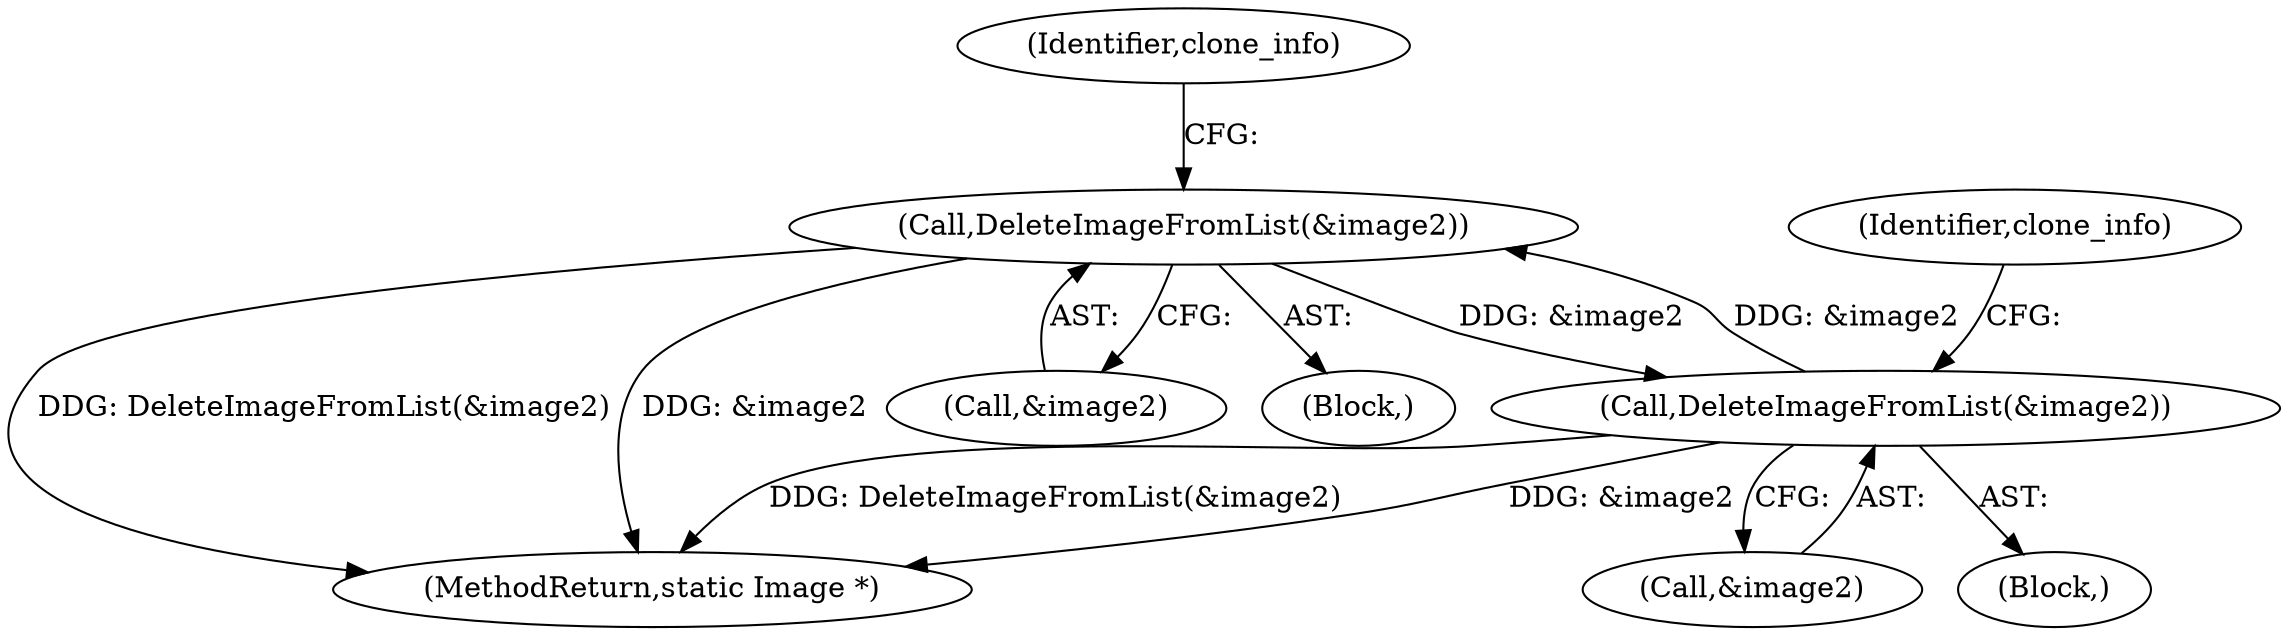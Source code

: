 digraph "0_ImageMagick_8985ed08f01d465ee65ab5a106186b3868b6f601@pointer" {
"1001614" [label="(Call,DeleteImageFromList(&image2))"];
"1001701" [label="(Call,DeleteImageFromList(&image2))"];
"1001614" [label="(Call,DeleteImageFromList(&image2))"];
"1001702" [label="(Call,&image2)"];
"1001614" [label="(Call,DeleteImageFromList(&image2))"];
"1001615" [label="(Call,&image2)"];
"1001869" [label="(MethodReturn,static Image *)"];
"1001618" [label="(Identifier,clone_info)"];
"1001700" [label="(Block,)"];
"1001705" [label="(Identifier,clone_info)"];
"1001613" [label="(Block,)"];
"1001701" [label="(Call,DeleteImageFromList(&image2))"];
"1001614" -> "1001613"  [label="AST: "];
"1001614" -> "1001615"  [label="CFG: "];
"1001615" -> "1001614"  [label="AST: "];
"1001618" -> "1001614"  [label="CFG: "];
"1001614" -> "1001869"  [label="DDG: &image2"];
"1001614" -> "1001869"  [label="DDG: DeleteImageFromList(&image2)"];
"1001701" -> "1001614"  [label="DDG: &image2"];
"1001614" -> "1001701"  [label="DDG: &image2"];
"1001701" -> "1001700"  [label="AST: "];
"1001701" -> "1001702"  [label="CFG: "];
"1001702" -> "1001701"  [label="AST: "];
"1001705" -> "1001701"  [label="CFG: "];
"1001701" -> "1001869"  [label="DDG: &image2"];
"1001701" -> "1001869"  [label="DDG: DeleteImageFromList(&image2)"];
}
